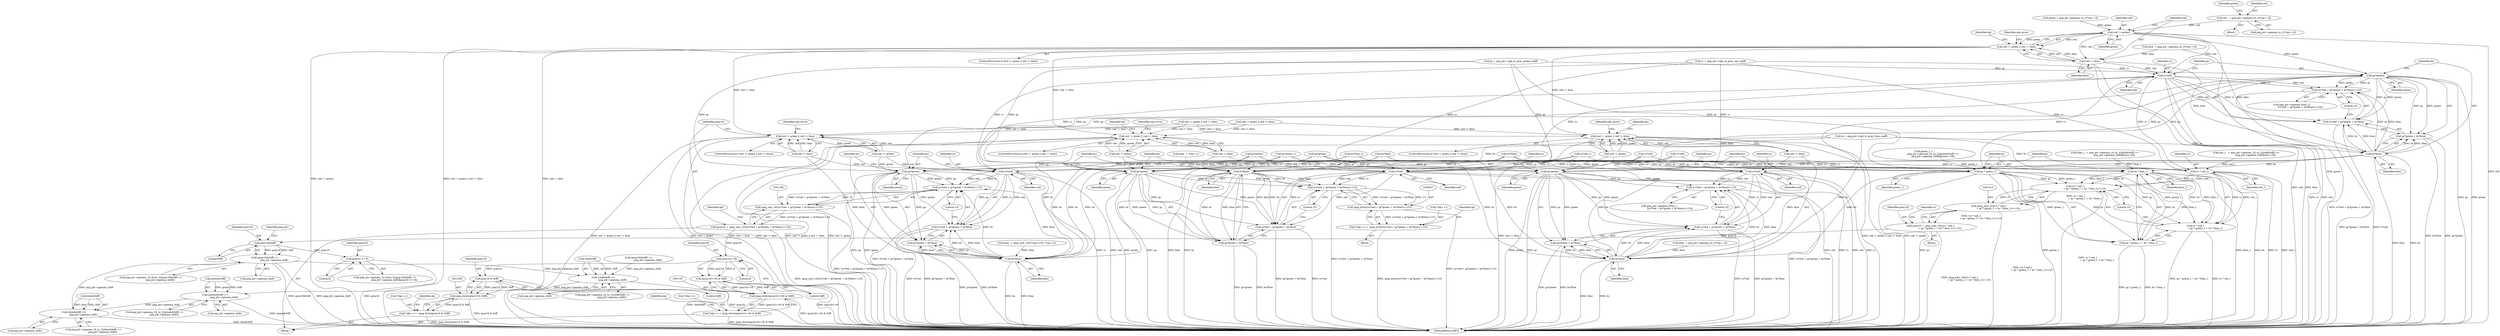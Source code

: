 digraph "0_Chrome_7f3d85b096f66870a15b37c2f40b219b2e292693_9@array" {
"1000190" [label="(Call,red   = png_ptr->gamma_to_1[*(sp++)])"];
"1000221" [label="(Call,red != green)"];
"1000220" [label="(Call,red != green || red != blue)"];
"1000745" [label="(Call,red != green || red != blue)"];
"1000822" [label="(Call,red != green || red != blue)"];
"1001155" [label="(Call,red != green || red != blue)"];
"1000224" [label="(Call,red != blue)"];
"1000241" [label="(Call,rc*red)"];
"1000239" [label="(Call,(rc*red + gc*green + bc*blue)>>15)"];
"1000240" [label="(Call,rc*red + gc*green + bc*blue)"];
"1000765" [label="(Call,rc*red)"];
"1000763" [label="(Call,(rc*red + gc*green + bc*blue)>>15)"];
"1000764" [label="(Call,rc*red + gc*green + bc*blue)"];
"1000840" [label="(Call,rc*red)"];
"1000838" [label="(Call,(rc*red + gc*green + bc*blue)>>15)"];
"1000836" [label="(Call,(png_byte)((rc*red + gc*green + bc*blue)>>15))"];
"1000832" [label="(Call,*(dp++) =  (png_byte)((rc*red + gc*green + bc*blue)>>15))"];
"1000839" [label="(Call,rc*red + gc*green + bc*blue)"];
"1001017" [label="(Call,rc * red_1)"];
"1001015" [label="(Call,(rc * red_1\n                         + gc * green_1 + bc * blue_1)>>15)"];
"1001013" [label="(Call,(png_uint_16)((rc * red_1\n                         + gc * green_1 + bc * blue_1)>>15))"];
"1001011" [label="(Call,gray16  = (png_uint_16)((rc * red_1\n                         + gc * green_1 + bc * blue_1)>>15))"];
"1001036" [label="(Call,gray16&0xff)"];
"1001035" [label="(Call,(gray16&0xff) >>\n                         png_ptr->gamma_shift)"];
"1000964" [label="(Call,(red&0xff) >>\n                         png_ptr->gamma_shift)"];
"1000982" [label="(Call,(green&0xff) >>\n                         png_ptr->gamma_shift)"];
"1001000" [label="(Call,(blue&0xff) >>\n                         png_ptr->gamma_shift)"];
"1001042" [label="(Call,gray16 >> 8)"];
"1001016" [label="(Call,rc * red_1\n                         + gc * green_1 + bc * blue_1)"];
"1001171" [label="(Call,rc*red)"];
"1001169" [label="(Call,(rc*red + gc*green + bc*blue)>>15)"];
"1001167" [label="(Call,(png_uint_16)((rc*red + gc*green + bc*blue)>>15))"];
"1001165" [label="(Call,gray16  = (png_uint_16)((rc*red + gc*green + bc*blue)>>15))"];
"1001189" [label="(Call,gray16>>8)"];
"1001188" [label="(Call,(gray16>>8) & 0xff)"];
"1001186" [label="(Call,(png_byte)((gray16>>8) & 0xff))"];
"1001182" [label="(Call,*(dp++) = (png_byte)((gray16>>8) & 0xff))"];
"1001199" [label="(Call,gray16 & 0xff)"];
"1001197" [label="(Call,(png_byte)(gray16 & 0xff))"];
"1001193" [label="(Call,*(dp++) = (png_byte)(gray16 & 0xff))"];
"1001170" [label="(Call,rc*red + gc*green + bc*blue)"];
"1000248" [label="(Call,bc*blue)"];
"1000244" [label="(Call,gc*green + bc*blue)"];
"1000772" [label="(Call,bc*blue)"];
"1000768" [label="(Call,gc*green + bc*blue)"];
"1000847" [label="(Call,bc*blue)"];
"1000843" [label="(Call,gc*green + bc*blue)"];
"1001024" [label="(Call,bc * blue_1)"];
"1001020" [label="(Call,gc * green_1 + bc * blue_1)"];
"1001178" [label="(Call,bc*blue)"];
"1001174" [label="(Call,gc*green + bc*blue)"];
"1000245" [label="(Call,gc*green)"];
"1000769" [label="(Call,gc*green)"];
"1000844" [label="(Call,gc*green)"];
"1001021" [label="(Call,gc * green_1)"];
"1001175" [label="(Call,gc*green)"];
"1000249" [label="(Identifier,bc)"];
"1000242" [label="(Identifier,rc)"];
"1000516" [label="(Call,(gray16&0xff) >>\n                         png_ptr->gamma_shift)"];
"1001039" [label="(Call,png_ptr->gamma_shift)"];
"1001191" [label="(Literal,8)"];
"1000839" [label="(Call,rc*red + gc*green + bc*blue)"];
"1000746" [label="(Call,red != green)"];
"1001026" [label="(Identifier,blue_1)"];
"1000764" [label="(Call,rc*red + gc*green + bc*blue)"];
"1000498" [label="(Call,rc*red_1)"];
"1000769" [label="(Call,gc*green)"];
"1001194" [label="(Call,*(dp++))"];
"1000854" [label="(Identifier,dp)"];
"1000190" [label="(Call,red   = png_ptr->gamma_to_1[*(sp++)])"];
"1000816" [label="(Call,blue  = *(sp++))"];
"1000821" [label="(ControlStructure,if (red != green || red != blue))"];
"1000835" [label="(Identifier,dp)"];
"1000848" [label="(Identifier,bc)"];
"1000225" [label="(Identifier,red)"];
"1001017" [label="(Call,rc * red_1)"];
"1000188" [label="(Block,)"];
"1001173" [label="(Identifier,red)"];
"1000753" [label="(Identifier,rgb_error)"];
"1001025" [label="(Identifier,bc)"];
"1001155" [label="(Call,red != green || red != blue)"];
"1000251" [label="(Literal,15)"];
"1001019" [label="(Identifier,red_1)"];
"1000638" [label="(Call,rc*red)"];
"1000201" [label="(Identifier,green)"];
"1000133" [label="(Call,gc = png_ptr->rgb_to_gray_green_coeff)"];
"1000139" [label="(Call,bc = png_ptr->rgb_to_gray_blue_coeff)"];
"1000759" [label="(Call,png_ptr->gamma_from_1\n                             [(rc*red + gc*green + bc*blue)>>15])"];
"1000968" [label="(Call,png_ptr->gamma_shift)"];
"1000986" [label="(Call,png_ptr->gamma_shift)"];
"1000955" [label="(Block,)"];
"1000505" [label="(Call,bc*blue_1)"];
"1001177" [label="(Identifier,green)"];
"1000256" [label="(Identifier,dp)"];
"1000219" [label="(ControlStructure,if (red != green || red != blue))"];
"1000964" [label="(Call,(red&0xff) >>\n                         png_ptr->gamma_shift)"];
"1000192" [label="(Call,png_ptr->gamma_to_1[*(sp++)])"];
"1001192" [label="(Literal,0xff)"];
"1000326" [label="(Call,bc*blue)"];
"1000240" [label="(Call,rc*red + gc*green + bc*blue)"];
"1000832" [label="(Call,*(dp++) =  (png_byte)((rc*red + gc*green + bc*blue)>>15))"];
"1000767" [label="(Identifier,red)"];
"1001018" [label="(Identifier,rc)"];
"1000838" [label="(Call,(rc*red + gc*green + bc*blue)>>15)"];
"1000222" [label="(Identifier,red)"];
"1000773" [label="(Identifier,bc)"];
"1000830" [label="(Identifier,rgb_error)"];
"1000802" [label="(Block,)"];
"1000745" [label="(Call,red != green || red != blue)"];
"1000245" [label="(Call,gc*green)"];
"1001156" [label="(Call,red != green)"];
"1001199" [label="(Call,gray16 & 0xff)"];
"1000826" [label="(Call,red != blue)"];
"1000226" [label="(Identifier,blue)"];
"1000844" [label="(Call,gc*green)"];
"1000840" [label="(Call,rc*red)"];
"1000775" [label="(Literal,15)"];
"1000957" [label="(Call,red_1   = png_ptr->gamma_16_to_1[(red&0xff) >>\n                         png_ptr->gamma_shift][red>>8])"];
"1001042" [label="(Call,gray16 >> 8)"];
"1001043" [label="(Identifier,gray16)"];
"1001197" [label="(Call,(png_byte)(gray16 & 0xff))"];
"1001178" [label="(Call,bc*blue)"];
"1000502" [label="(Call,gc*green_1)"];
"1001038" [label="(Literal,0xff)"];
"1001176" [label="(Identifier,gc)"];
"1001201" [label="(Literal,0xff)"];
"1000229" [label="(Identifier,rgb_error)"];
"1000223" [label="(Identifier,green)"];
"1001183" [label="(Call,*(dp++))"];
"1000983" [label="(Call,green&0xff)"];
"1001252" [label="(MethodReturn,RET)"];
"1001193" [label="(Call,*(dp++) = (png_byte)(gray16 & 0xff))"];
"1001023" [label="(Identifier,green_1)"];
"1001190" [label="(Identifier,gray16)"];
"1001172" [label="(Identifier,rc)"];
"1000982" [label="(Call,(green&0xff) >>\n                         png_ptr->gamma_shift)"];
"1001185" [label="(Identifier,dp)"];
"1001000" [label="(Call,(blue&0xff) >>\n                         png_ptr->gamma_shift)"];
"1000210" [label="(Call,blue  = png_ptr->gamma_to_1[*(sp++)])"];
"1000768" [label="(Call,gc*green + bc*blue)"];
"1001181" [label="(Literal,15)"];
"1001188" [label="(Call,(gray16>>8) & 0xff)"];
"1001036" [label="(Call,gray16&0xff)"];
"1000241" [label="(Call,rc*red)"];
"1000758" [label="(Identifier,dp)"];
"1001169" [label="(Call,(rc*red + gc*green + bc*blue)>>15)"];
"1000822" [label="(Call,red != green || red != blue)"];
"1001020" [label="(Call,gc * green_1 + bc * blue_1)"];
"1000842" [label="(Identifier,red)"];
"1000235" [label="(Call,png_ptr->gamma_from_1[\n                       (rc*red + gc*green + bc*blue)>>15])"];
"1000975" [label="(Call,green_1 =\n                         png_ptr->gamma_16_to_1[(green&0xff) >>\n                         png_ptr->gamma_shift][green>>8])"];
"1001179" [label="(Identifier,bc)"];
"1001037" [label="(Identifier,gray16)"];
"1000850" [label="(Literal,15)"];
"1000221" [label="(Call,red != green)"];
"1001196" [label="(Identifier,dp)"];
"1000763" [label="(Call,(rc*red + gc*green + bc*blue)>>15)"];
"1000319" [label="(Call,rc*red)"];
"1000833" [label="(Call,*(dp++))"];
"1000247" [label="(Identifier,green)"];
"1000841" [label="(Identifier,rc)"];
"1001001" [label="(Call,blue&0xff)"];
"1000735" [label="(Call,blue  = png_ptr->gamma_to_1[*(sp++)])"];
"1000845" [label="(Identifier,gc)"];
"1001154" [label="(ControlStructure,if (red != green || red != blue))"];
"1000965" [label="(Call,red&0xff)"];
"1000622" [label="(Call,red != green || red != blue)"];
"1000960" [label="(Call,png_ptr->gamma_16_to_1[(red&0xff) >>\n                         png_ptr->gamma_shift])"];
"1000772" [label="(Call,bc*blue)"];
"1001012" [label="(Identifier,gray16)"];
"1000765" [label="(Call,rc*red)"];
"1000642" [label="(Call,gc*green)"];
"1000843" [label="(Call,gc*green + bc*blue)"];
"1000770" [label="(Identifier,gc)"];
"1000847" [label="(Call,bc*blue)"];
"1001016" [label="(Call,rc * red_1\n                         + gc * green_1 + bc * blue_1)"];
"1000191" [label="(Identifier,red)"];
"1001163" [label="(Identifier,rgb_error)"];
"1000323" [label="(Call,gc*green)"];
"1000246" [label="(Identifier,gc)"];
"1000239" [label="(Call,(rc*red + gc*green + bc*blue)>>15)"];
"1000978" [label="(Call,png_ptr->gamma_16_to_1[(green&0xff) >>\n                         png_ptr->gamma_shift])"];
"1001011" [label="(Call,gray16  = (png_uint_16)((rc * red_1\n                         + gc * green_1 + bc * blue_1)>>15))"];
"1000744" [label="(ControlStructure,if (red != green || red != blue))"];
"1001186" [label="(Call,(png_byte)((gray16>>8) & 0xff))"];
"1001205" [label="(Identifier,dp)"];
"1001180" [label="(Identifier,blue)"];
"1001165" [label="(Call,gray16  = (png_uint_16)((rc*red + gc*green + bc*blue)>>15))"];
"1001030" [label="(Call,png_ptr->gamma_16_from_1[(gray16&0xff) >>\n                         png_ptr->gamma_shift][gray16 >> 8])"];
"1000749" [label="(Call,red != blue)"];
"1001166" [label="(Identifier,gray16)"];
"1001013" [label="(Call,(png_uint_16)((rc * red_1\n                         + gc * green_1 + bc * blue_1)>>15))"];
"1001200" [label="(Identifier,gray16)"];
"1000300" [label="(Call,red != green || red != blue)"];
"1001189" [label="(Call,gray16>>8)"];
"1001029" [label="(Identifier,w)"];
"1000224" [label="(Call,red != blue)"];
"1001024" [label="(Call,bc * blue_1)"];
"1001031" [label="(Call,png_ptr->gamma_16_from_1[(gray16&0xff) >>\n                         png_ptr->gamma_shift])"];
"1000244" [label="(Call,gc*green + bc*blue)"];
"1001138" [label="(Call,blue  = (png_uint_16)((*(sp)<<8) | *(sp+1)))"];
"1000846" [label="(Identifier,green)"];
"1000771" [label="(Identifier,green)"];
"1000996" [label="(Call,png_ptr->gamma_16_to_1[(blue&0xff) >>\n                         png_ptr->gamma_shift])"];
"1000248" [label="(Call,bc*blue)"];
"1000250" [label="(Identifier,blue)"];
"1001035" [label="(Call,(gray16&0xff) >>\n                         png_ptr->gamma_shift)"];
"1001021" [label="(Call,gc * green_1)"];
"1000823" [label="(Call,red != green)"];
"1001182" [label="(Call,*(dp++) = (png_byte)((gray16>>8) & 0xff))"];
"1001159" [label="(Call,red != blue)"];
"1001171" [label="(Call,rc*red)"];
"1000243" [label="(Identifier,red)"];
"1000127" [label="(Call,rc = png_ptr->rgb_to_gray_red_coeff)"];
"1001015" [label="(Call,(rc * red_1\n                         + gc * green_1 + bc * blue_1)>>15)"];
"1000849" [label="(Identifier,blue)"];
"1001101" [label="(Block,)"];
"1001175" [label="(Call,gc*green)"];
"1001170" [label="(Call,rc*red + gc*green + bc*blue)"];
"1001044" [label="(Literal,8)"];
"1000645" [label="(Call,bc*blue)"];
"1000220" [label="(Call,red != green || red != blue)"];
"1000836" [label="(Call,(png_byte)((rc*red + gc*green + bc*blue)>>15))"];
"1000774" [label="(Identifier,blue)"];
"1000993" [label="(Call,blue_1  = png_ptr->gamma_16_to_1[(blue&0xff) >>\n                         png_ptr->gamma_shift][blue>>8])"];
"1001027" [label="(Literal,15)"];
"1001040" [label="(Identifier,png_ptr)"];
"1001004" [label="(Call,png_ptr->gamma_shift)"];
"1001022" [label="(Identifier,gc)"];
"1001167" [label="(Call,(png_uint_16)((rc*red + gc*green + bc*blue)>>15))"];
"1001174" [label="(Call,gc*green + bc*blue)"];
"1000200" [label="(Call,green = png_ptr->gamma_to_1[*(sp++)])"];
"1000766" [label="(Identifier,rc)"];
"1000190" -> "1000188"  [label="AST: "];
"1000190" -> "1000192"  [label="CFG: "];
"1000191" -> "1000190"  [label="AST: "];
"1000192" -> "1000190"  [label="AST: "];
"1000201" -> "1000190"  [label="CFG: "];
"1000190" -> "1000221"  [label="DDG: red"];
"1000221" -> "1000220"  [label="AST: "];
"1000221" -> "1000223"  [label="CFG: "];
"1000222" -> "1000221"  [label="AST: "];
"1000223" -> "1000221"  [label="AST: "];
"1000225" -> "1000221"  [label="CFG: "];
"1000220" -> "1000221"  [label="CFG: "];
"1000221" -> "1001252"  [label="DDG: green"];
"1000221" -> "1001252"  [label="DDG: red"];
"1000221" -> "1000220"  [label="DDG: red"];
"1000221" -> "1000220"  [label="DDG: green"];
"1000200" -> "1000221"  [label="DDG: green"];
"1000221" -> "1000224"  [label="DDG: red"];
"1000221" -> "1000241"  [label="DDG: red"];
"1000221" -> "1000245"  [label="DDG: green"];
"1000220" -> "1000219"  [label="AST: "];
"1000220" -> "1000224"  [label="CFG: "];
"1000224" -> "1000220"  [label="AST: "];
"1000229" -> "1000220"  [label="CFG: "];
"1000256" -> "1000220"  [label="CFG: "];
"1000220" -> "1001252"  [label="DDG: red != green"];
"1000220" -> "1001252"  [label="DDG: red != green || red != blue"];
"1000220" -> "1001252"  [label="DDG: red != blue"];
"1000224" -> "1000220"  [label="DDG: red"];
"1000224" -> "1000220"  [label="DDG: blue"];
"1000220" -> "1000745"  [label="DDG: red != blue"];
"1000220" -> "1000822"  [label="DDG: red != blue"];
"1000220" -> "1001155"  [label="DDG: red != blue"];
"1000745" -> "1000744"  [label="AST: "];
"1000745" -> "1000746"  [label="CFG: "];
"1000745" -> "1000749"  [label="CFG: "];
"1000746" -> "1000745"  [label="AST: "];
"1000749" -> "1000745"  [label="AST: "];
"1000753" -> "1000745"  [label="CFG: "];
"1000758" -> "1000745"  [label="CFG: "];
"1000745" -> "1001252"  [label="DDG: red != green || red != blue"];
"1000745" -> "1001252"  [label="DDG: red != green"];
"1000745" -> "1001252"  [label="DDG: red != blue"];
"1000746" -> "1000745"  [label="DDG: red"];
"1000746" -> "1000745"  [label="DDG: green"];
"1000749" -> "1000745"  [label="DDG: red"];
"1000749" -> "1000745"  [label="DDG: blue"];
"1000622" -> "1000745"  [label="DDG: red != blue"];
"1000300" -> "1000745"  [label="DDG: red != blue"];
"1000822" -> "1000821"  [label="AST: "];
"1000822" -> "1000823"  [label="CFG: "];
"1000822" -> "1000826"  [label="CFG: "];
"1000823" -> "1000822"  [label="AST: "];
"1000826" -> "1000822"  [label="AST: "];
"1000830" -> "1000822"  [label="CFG: "];
"1000835" -> "1000822"  [label="CFG: "];
"1000822" -> "1001252"  [label="DDG: red != green"];
"1000822" -> "1001252"  [label="DDG: red != blue"];
"1000822" -> "1001252"  [label="DDG: red != green || red != blue"];
"1000823" -> "1000822"  [label="DDG: red"];
"1000823" -> "1000822"  [label="DDG: green"];
"1000826" -> "1000822"  [label="DDG: red"];
"1000826" -> "1000822"  [label="DDG: blue"];
"1000622" -> "1000822"  [label="DDG: red != blue"];
"1000300" -> "1000822"  [label="DDG: red != blue"];
"1001155" -> "1001154"  [label="AST: "];
"1001155" -> "1001156"  [label="CFG: "];
"1001155" -> "1001159"  [label="CFG: "];
"1001156" -> "1001155"  [label="AST: "];
"1001159" -> "1001155"  [label="AST: "];
"1001163" -> "1001155"  [label="CFG: "];
"1001166" -> "1001155"  [label="CFG: "];
"1001155" -> "1001252"  [label="DDG: red != green || red != blue"];
"1001155" -> "1001252"  [label="DDG: red != green"];
"1001155" -> "1001252"  [label="DDG: red != blue"];
"1001156" -> "1001155"  [label="DDG: red"];
"1001156" -> "1001155"  [label="DDG: green"];
"1000622" -> "1001155"  [label="DDG: red != blue"];
"1000300" -> "1001155"  [label="DDG: red != blue"];
"1001159" -> "1001155"  [label="DDG: red"];
"1001159" -> "1001155"  [label="DDG: blue"];
"1000224" -> "1000226"  [label="CFG: "];
"1000225" -> "1000224"  [label="AST: "];
"1000226" -> "1000224"  [label="AST: "];
"1000224" -> "1001252"  [label="DDG: red"];
"1000224" -> "1001252"  [label="DDG: blue"];
"1000210" -> "1000224"  [label="DDG: blue"];
"1000224" -> "1000241"  [label="DDG: red"];
"1000224" -> "1000248"  [label="DDG: blue"];
"1000241" -> "1000240"  [label="AST: "];
"1000241" -> "1000243"  [label="CFG: "];
"1000242" -> "1000241"  [label="AST: "];
"1000243" -> "1000241"  [label="AST: "];
"1000246" -> "1000241"  [label="CFG: "];
"1000241" -> "1001252"  [label="DDG: rc"];
"1000241" -> "1001252"  [label="DDG: red"];
"1000241" -> "1000239"  [label="DDG: rc"];
"1000241" -> "1000239"  [label="DDG: red"];
"1000241" -> "1000240"  [label="DDG: rc"];
"1000241" -> "1000240"  [label="DDG: red"];
"1000127" -> "1000241"  [label="DDG: rc"];
"1000241" -> "1000765"  [label="DDG: rc"];
"1000241" -> "1000840"  [label="DDG: rc"];
"1000241" -> "1001017"  [label="DDG: rc"];
"1000241" -> "1001171"  [label="DDG: rc"];
"1000239" -> "1000235"  [label="AST: "];
"1000239" -> "1000251"  [label="CFG: "];
"1000240" -> "1000239"  [label="AST: "];
"1000251" -> "1000239"  [label="AST: "];
"1000235" -> "1000239"  [label="CFG: "];
"1000239" -> "1001252"  [label="DDG: rc*red + gc*green + bc*blue"];
"1000245" -> "1000239"  [label="DDG: gc"];
"1000245" -> "1000239"  [label="DDG: green"];
"1000248" -> "1000239"  [label="DDG: bc"];
"1000248" -> "1000239"  [label="DDG: blue"];
"1000240" -> "1000244"  [label="CFG: "];
"1000244" -> "1000240"  [label="AST: "];
"1000251" -> "1000240"  [label="CFG: "];
"1000240" -> "1001252"  [label="DDG: gc*green + bc*blue"];
"1000240" -> "1001252"  [label="DDG: rc*red"];
"1000245" -> "1000240"  [label="DDG: gc"];
"1000245" -> "1000240"  [label="DDG: green"];
"1000248" -> "1000240"  [label="DDG: bc"];
"1000248" -> "1000240"  [label="DDG: blue"];
"1000765" -> "1000764"  [label="AST: "];
"1000765" -> "1000767"  [label="CFG: "];
"1000766" -> "1000765"  [label="AST: "];
"1000767" -> "1000765"  [label="AST: "];
"1000770" -> "1000765"  [label="CFG: "];
"1000765" -> "1001252"  [label="DDG: red"];
"1000765" -> "1001252"  [label="DDG: rc"];
"1000765" -> "1000763"  [label="DDG: rc"];
"1000765" -> "1000763"  [label="DDG: red"];
"1000765" -> "1000764"  [label="DDG: rc"];
"1000765" -> "1000764"  [label="DDG: red"];
"1000638" -> "1000765"  [label="DDG: rc"];
"1000498" -> "1000765"  [label="DDG: rc"];
"1000127" -> "1000765"  [label="DDG: rc"];
"1000319" -> "1000765"  [label="DDG: rc"];
"1000746" -> "1000765"  [label="DDG: red"];
"1000749" -> "1000765"  [label="DDG: red"];
"1000763" -> "1000759"  [label="AST: "];
"1000763" -> "1000775"  [label="CFG: "];
"1000764" -> "1000763"  [label="AST: "];
"1000775" -> "1000763"  [label="AST: "];
"1000759" -> "1000763"  [label="CFG: "];
"1000763" -> "1001252"  [label="DDG: rc*red + gc*green + bc*blue"];
"1000769" -> "1000763"  [label="DDG: gc"];
"1000769" -> "1000763"  [label="DDG: green"];
"1000772" -> "1000763"  [label="DDG: bc"];
"1000772" -> "1000763"  [label="DDG: blue"];
"1000764" -> "1000768"  [label="CFG: "];
"1000768" -> "1000764"  [label="AST: "];
"1000775" -> "1000764"  [label="CFG: "];
"1000764" -> "1001252"  [label="DDG: rc*red"];
"1000764" -> "1001252"  [label="DDG: gc*green + bc*blue"];
"1000769" -> "1000764"  [label="DDG: gc"];
"1000769" -> "1000764"  [label="DDG: green"];
"1000772" -> "1000764"  [label="DDG: bc"];
"1000772" -> "1000764"  [label="DDG: blue"];
"1000840" -> "1000839"  [label="AST: "];
"1000840" -> "1000842"  [label="CFG: "];
"1000841" -> "1000840"  [label="AST: "];
"1000842" -> "1000840"  [label="AST: "];
"1000845" -> "1000840"  [label="CFG: "];
"1000840" -> "1001252"  [label="DDG: red"];
"1000840" -> "1001252"  [label="DDG: rc"];
"1000840" -> "1000838"  [label="DDG: rc"];
"1000840" -> "1000838"  [label="DDG: red"];
"1000840" -> "1000839"  [label="DDG: rc"];
"1000840" -> "1000839"  [label="DDG: red"];
"1000638" -> "1000840"  [label="DDG: rc"];
"1000498" -> "1000840"  [label="DDG: rc"];
"1000127" -> "1000840"  [label="DDG: rc"];
"1000319" -> "1000840"  [label="DDG: rc"];
"1000826" -> "1000840"  [label="DDG: red"];
"1000823" -> "1000840"  [label="DDG: red"];
"1000838" -> "1000836"  [label="AST: "];
"1000838" -> "1000850"  [label="CFG: "];
"1000839" -> "1000838"  [label="AST: "];
"1000850" -> "1000838"  [label="AST: "];
"1000836" -> "1000838"  [label="CFG: "];
"1000838" -> "1001252"  [label="DDG: rc*red + gc*green + bc*blue"];
"1000838" -> "1000836"  [label="DDG: rc*red + gc*green + bc*blue"];
"1000838" -> "1000836"  [label="DDG: 15"];
"1000844" -> "1000838"  [label="DDG: gc"];
"1000844" -> "1000838"  [label="DDG: green"];
"1000847" -> "1000838"  [label="DDG: bc"];
"1000847" -> "1000838"  [label="DDG: blue"];
"1000836" -> "1000832"  [label="AST: "];
"1000837" -> "1000836"  [label="AST: "];
"1000832" -> "1000836"  [label="CFG: "];
"1000836" -> "1001252"  [label="DDG: (rc*red + gc*green + bc*blue)>>15"];
"1000836" -> "1000832"  [label="DDG: (rc*red + gc*green + bc*blue)>>15"];
"1000832" -> "1000802"  [label="AST: "];
"1000833" -> "1000832"  [label="AST: "];
"1000854" -> "1000832"  [label="CFG: "];
"1000832" -> "1001252"  [label="DDG: (png_byte)((rc*red + gc*green + bc*blue)>>15)"];
"1000839" -> "1000843"  [label="CFG: "];
"1000843" -> "1000839"  [label="AST: "];
"1000850" -> "1000839"  [label="CFG: "];
"1000839" -> "1001252"  [label="DDG: gc*green + bc*blue"];
"1000839" -> "1001252"  [label="DDG: rc*red"];
"1000844" -> "1000839"  [label="DDG: gc"];
"1000844" -> "1000839"  [label="DDG: green"];
"1000847" -> "1000839"  [label="DDG: bc"];
"1000847" -> "1000839"  [label="DDG: blue"];
"1001017" -> "1001016"  [label="AST: "];
"1001017" -> "1001019"  [label="CFG: "];
"1001018" -> "1001017"  [label="AST: "];
"1001019" -> "1001017"  [label="AST: "];
"1001022" -> "1001017"  [label="CFG: "];
"1001017" -> "1001252"  [label="DDG: rc"];
"1001017" -> "1001252"  [label="DDG: red_1"];
"1001017" -> "1001015"  [label="DDG: rc"];
"1001017" -> "1001015"  [label="DDG: red_1"];
"1001017" -> "1001016"  [label="DDG: rc"];
"1001017" -> "1001016"  [label="DDG: red_1"];
"1000638" -> "1001017"  [label="DDG: rc"];
"1000498" -> "1001017"  [label="DDG: rc"];
"1000127" -> "1001017"  [label="DDG: rc"];
"1000319" -> "1001017"  [label="DDG: rc"];
"1000957" -> "1001017"  [label="DDG: red_1"];
"1001015" -> "1001013"  [label="AST: "];
"1001015" -> "1001027"  [label="CFG: "];
"1001016" -> "1001015"  [label="AST: "];
"1001027" -> "1001015"  [label="AST: "];
"1001013" -> "1001015"  [label="CFG: "];
"1001015" -> "1001252"  [label="DDG: rc * red_1\n                         + gc * green_1 + bc * blue_1"];
"1001015" -> "1001013"  [label="DDG: rc * red_1\n                         + gc * green_1 + bc * blue_1"];
"1001015" -> "1001013"  [label="DDG: 15"];
"1001021" -> "1001015"  [label="DDG: gc"];
"1001021" -> "1001015"  [label="DDG: green_1"];
"1001024" -> "1001015"  [label="DDG: bc"];
"1001024" -> "1001015"  [label="DDG: blue_1"];
"1001013" -> "1001011"  [label="AST: "];
"1001014" -> "1001013"  [label="AST: "];
"1001011" -> "1001013"  [label="CFG: "];
"1001013" -> "1001252"  [label="DDG: (rc * red_1\n                         + gc * green_1 + bc * blue_1)>>15"];
"1001013" -> "1001011"  [label="DDG: (rc * red_1\n                         + gc * green_1 + bc * blue_1)>>15"];
"1001011" -> "1000955"  [label="AST: "];
"1001012" -> "1001011"  [label="AST: "];
"1001029" -> "1001011"  [label="CFG: "];
"1001011" -> "1001252"  [label="DDG: (png_uint_16)((rc * red_1\n                         + gc * green_1 + bc * blue_1)>>15)"];
"1001011" -> "1001036"  [label="DDG: gray16"];
"1001036" -> "1001035"  [label="AST: "];
"1001036" -> "1001038"  [label="CFG: "];
"1001037" -> "1001036"  [label="AST: "];
"1001038" -> "1001036"  [label="AST: "];
"1001040" -> "1001036"  [label="CFG: "];
"1001036" -> "1001035"  [label="DDG: gray16"];
"1001036" -> "1001035"  [label="DDG: 0xff"];
"1001036" -> "1001042"  [label="DDG: gray16"];
"1001035" -> "1001031"  [label="AST: "];
"1001035" -> "1001039"  [label="CFG: "];
"1001039" -> "1001035"  [label="AST: "];
"1001031" -> "1001035"  [label="CFG: "];
"1001035" -> "1001252"  [label="DDG: gray16&0xff"];
"1001035" -> "1001252"  [label="DDG: png_ptr->gamma_shift"];
"1001035" -> "1000964"  [label="DDG: png_ptr->gamma_shift"];
"1001000" -> "1001035"  [label="DDG: png_ptr->gamma_shift"];
"1000964" -> "1000960"  [label="AST: "];
"1000964" -> "1000968"  [label="CFG: "];
"1000965" -> "1000964"  [label="AST: "];
"1000968" -> "1000964"  [label="AST: "];
"1000960" -> "1000964"  [label="CFG: "];
"1000964" -> "1001252"  [label="DDG: red&0xff"];
"1000965" -> "1000964"  [label="DDG: red"];
"1000965" -> "1000964"  [label="DDG: 0xff"];
"1000516" -> "1000964"  [label="DDG: png_ptr->gamma_shift"];
"1000964" -> "1000982"  [label="DDG: png_ptr->gamma_shift"];
"1000982" -> "1000978"  [label="AST: "];
"1000982" -> "1000986"  [label="CFG: "];
"1000983" -> "1000982"  [label="AST: "];
"1000986" -> "1000982"  [label="AST: "];
"1000978" -> "1000982"  [label="CFG: "];
"1000982" -> "1001252"  [label="DDG: green&0xff"];
"1000983" -> "1000982"  [label="DDG: green"];
"1000983" -> "1000982"  [label="DDG: 0xff"];
"1000982" -> "1001000"  [label="DDG: png_ptr->gamma_shift"];
"1001000" -> "1000996"  [label="AST: "];
"1001000" -> "1001004"  [label="CFG: "];
"1001001" -> "1001000"  [label="AST: "];
"1001004" -> "1001000"  [label="AST: "];
"1000996" -> "1001000"  [label="CFG: "];
"1001000" -> "1001252"  [label="DDG: blue&0xff"];
"1001001" -> "1001000"  [label="DDG: blue"];
"1001001" -> "1001000"  [label="DDG: 0xff"];
"1001042" -> "1001030"  [label="AST: "];
"1001042" -> "1001044"  [label="CFG: "];
"1001043" -> "1001042"  [label="AST: "];
"1001044" -> "1001042"  [label="AST: "];
"1001030" -> "1001042"  [label="CFG: "];
"1001042" -> "1001252"  [label="DDG: gray16"];
"1001016" -> "1001020"  [label="CFG: "];
"1001020" -> "1001016"  [label="AST: "];
"1001027" -> "1001016"  [label="CFG: "];
"1001016" -> "1001252"  [label="DDG: gc * green_1 + bc * blue_1"];
"1001016" -> "1001252"  [label="DDG: rc * red_1"];
"1001021" -> "1001016"  [label="DDG: gc"];
"1001021" -> "1001016"  [label="DDG: green_1"];
"1001024" -> "1001016"  [label="DDG: bc"];
"1001024" -> "1001016"  [label="DDG: blue_1"];
"1001171" -> "1001170"  [label="AST: "];
"1001171" -> "1001173"  [label="CFG: "];
"1001172" -> "1001171"  [label="AST: "];
"1001173" -> "1001171"  [label="AST: "];
"1001176" -> "1001171"  [label="CFG: "];
"1001171" -> "1001252"  [label="DDG: rc"];
"1001171" -> "1001252"  [label="DDG: red"];
"1001171" -> "1001169"  [label="DDG: rc"];
"1001171" -> "1001169"  [label="DDG: red"];
"1001171" -> "1001170"  [label="DDG: rc"];
"1001171" -> "1001170"  [label="DDG: red"];
"1000638" -> "1001171"  [label="DDG: rc"];
"1000498" -> "1001171"  [label="DDG: rc"];
"1000127" -> "1001171"  [label="DDG: rc"];
"1000319" -> "1001171"  [label="DDG: rc"];
"1001159" -> "1001171"  [label="DDG: red"];
"1001156" -> "1001171"  [label="DDG: red"];
"1001169" -> "1001167"  [label="AST: "];
"1001169" -> "1001181"  [label="CFG: "];
"1001170" -> "1001169"  [label="AST: "];
"1001181" -> "1001169"  [label="AST: "];
"1001167" -> "1001169"  [label="CFG: "];
"1001169" -> "1001252"  [label="DDG: rc*red + gc*green + bc*blue"];
"1001169" -> "1001167"  [label="DDG: rc*red + gc*green + bc*blue"];
"1001169" -> "1001167"  [label="DDG: 15"];
"1001175" -> "1001169"  [label="DDG: gc"];
"1001175" -> "1001169"  [label="DDG: green"];
"1001178" -> "1001169"  [label="DDG: bc"];
"1001178" -> "1001169"  [label="DDG: blue"];
"1001167" -> "1001165"  [label="AST: "];
"1001168" -> "1001167"  [label="AST: "];
"1001165" -> "1001167"  [label="CFG: "];
"1001167" -> "1001252"  [label="DDG: (rc*red + gc*green + bc*blue)>>15"];
"1001167" -> "1001165"  [label="DDG: (rc*red + gc*green + bc*blue)>>15"];
"1001165" -> "1001101"  [label="AST: "];
"1001166" -> "1001165"  [label="AST: "];
"1001185" -> "1001165"  [label="CFG: "];
"1001165" -> "1001252"  [label="DDG: (png_uint_16)((rc*red + gc*green + bc*blue)>>15)"];
"1001165" -> "1001189"  [label="DDG: gray16"];
"1001189" -> "1001188"  [label="AST: "];
"1001189" -> "1001191"  [label="CFG: "];
"1001190" -> "1001189"  [label="AST: "];
"1001191" -> "1001189"  [label="AST: "];
"1001192" -> "1001189"  [label="CFG: "];
"1001189" -> "1001188"  [label="DDG: gray16"];
"1001189" -> "1001188"  [label="DDG: 8"];
"1001189" -> "1001199"  [label="DDG: gray16"];
"1001188" -> "1001186"  [label="AST: "];
"1001188" -> "1001192"  [label="CFG: "];
"1001192" -> "1001188"  [label="AST: "];
"1001186" -> "1001188"  [label="CFG: "];
"1001188" -> "1001252"  [label="DDG: gray16>>8"];
"1001188" -> "1001186"  [label="DDG: gray16>>8"];
"1001188" -> "1001186"  [label="DDG: 0xff"];
"1001186" -> "1001182"  [label="AST: "];
"1001187" -> "1001186"  [label="AST: "];
"1001182" -> "1001186"  [label="CFG: "];
"1001186" -> "1001252"  [label="DDG: (gray16>>8) & 0xff"];
"1001186" -> "1001182"  [label="DDG: (gray16>>8) & 0xff"];
"1001182" -> "1001101"  [label="AST: "];
"1001183" -> "1001182"  [label="AST: "];
"1001196" -> "1001182"  [label="CFG: "];
"1001182" -> "1001252"  [label="DDG: (png_byte)((gray16>>8) & 0xff)"];
"1001199" -> "1001197"  [label="AST: "];
"1001199" -> "1001201"  [label="CFG: "];
"1001200" -> "1001199"  [label="AST: "];
"1001201" -> "1001199"  [label="AST: "];
"1001197" -> "1001199"  [label="CFG: "];
"1001199" -> "1001252"  [label="DDG: gray16"];
"1001199" -> "1001197"  [label="DDG: gray16"];
"1001199" -> "1001197"  [label="DDG: 0xff"];
"1001197" -> "1001193"  [label="AST: "];
"1001198" -> "1001197"  [label="AST: "];
"1001193" -> "1001197"  [label="CFG: "];
"1001197" -> "1001252"  [label="DDG: gray16 & 0xff"];
"1001197" -> "1001193"  [label="DDG: gray16 & 0xff"];
"1001193" -> "1001101"  [label="AST: "];
"1001194" -> "1001193"  [label="AST: "];
"1001205" -> "1001193"  [label="CFG: "];
"1001193" -> "1001252"  [label="DDG: (png_byte)(gray16 & 0xff)"];
"1001170" -> "1001174"  [label="CFG: "];
"1001174" -> "1001170"  [label="AST: "];
"1001181" -> "1001170"  [label="CFG: "];
"1001170" -> "1001252"  [label="DDG: gc*green + bc*blue"];
"1001170" -> "1001252"  [label="DDG: rc*red"];
"1001175" -> "1001170"  [label="DDG: gc"];
"1001175" -> "1001170"  [label="DDG: green"];
"1001178" -> "1001170"  [label="DDG: bc"];
"1001178" -> "1001170"  [label="DDG: blue"];
"1000248" -> "1000244"  [label="AST: "];
"1000248" -> "1000250"  [label="CFG: "];
"1000249" -> "1000248"  [label="AST: "];
"1000250" -> "1000248"  [label="AST: "];
"1000244" -> "1000248"  [label="CFG: "];
"1000248" -> "1001252"  [label="DDG: blue"];
"1000248" -> "1001252"  [label="DDG: bc"];
"1000248" -> "1000244"  [label="DDG: bc"];
"1000248" -> "1000244"  [label="DDG: blue"];
"1000139" -> "1000248"  [label="DDG: bc"];
"1000210" -> "1000248"  [label="DDG: blue"];
"1000248" -> "1000772"  [label="DDG: bc"];
"1000248" -> "1000847"  [label="DDG: bc"];
"1000248" -> "1001024"  [label="DDG: bc"];
"1000248" -> "1001178"  [label="DDG: bc"];
"1000245" -> "1000244"  [label="AST: "];
"1000244" -> "1001252"  [label="DDG: bc*blue"];
"1000244" -> "1001252"  [label="DDG: gc*green"];
"1000245" -> "1000244"  [label="DDG: gc"];
"1000245" -> "1000244"  [label="DDG: green"];
"1000772" -> "1000768"  [label="AST: "];
"1000772" -> "1000774"  [label="CFG: "];
"1000773" -> "1000772"  [label="AST: "];
"1000774" -> "1000772"  [label="AST: "];
"1000768" -> "1000772"  [label="CFG: "];
"1000772" -> "1001252"  [label="DDG: bc"];
"1000772" -> "1001252"  [label="DDG: blue"];
"1000772" -> "1000768"  [label="DDG: bc"];
"1000772" -> "1000768"  [label="DDG: blue"];
"1000645" -> "1000772"  [label="DDG: bc"];
"1000505" -> "1000772"  [label="DDG: bc"];
"1000139" -> "1000772"  [label="DDG: bc"];
"1000326" -> "1000772"  [label="DDG: bc"];
"1000749" -> "1000772"  [label="DDG: blue"];
"1000735" -> "1000772"  [label="DDG: blue"];
"1000769" -> "1000768"  [label="AST: "];
"1000768" -> "1001252"  [label="DDG: gc*green"];
"1000768" -> "1001252"  [label="DDG: bc*blue"];
"1000769" -> "1000768"  [label="DDG: gc"];
"1000769" -> "1000768"  [label="DDG: green"];
"1000847" -> "1000843"  [label="AST: "];
"1000847" -> "1000849"  [label="CFG: "];
"1000848" -> "1000847"  [label="AST: "];
"1000849" -> "1000847"  [label="AST: "];
"1000843" -> "1000847"  [label="CFG: "];
"1000847" -> "1001252"  [label="DDG: blue"];
"1000847" -> "1001252"  [label="DDG: bc"];
"1000847" -> "1000843"  [label="DDG: bc"];
"1000847" -> "1000843"  [label="DDG: blue"];
"1000645" -> "1000847"  [label="DDG: bc"];
"1000505" -> "1000847"  [label="DDG: bc"];
"1000139" -> "1000847"  [label="DDG: bc"];
"1000326" -> "1000847"  [label="DDG: bc"];
"1000816" -> "1000847"  [label="DDG: blue"];
"1000826" -> "1000847"  [label="DDG: blue"];
"1000844" -> "1000843"  [label="AST: "];
"1000843" -> "1001252"  [label="DDG: gc*green"];
"1000843" -> "1001252"  [label="DDG: bc*blue"];
"1000844" -> "1000843"  [label="DDG: gc"];
"1000844" -> "1000843"  [label="DDG: green"];
"1001024" -> "1001020"  [label="AST: "];
"1001024" -> "1001026"  [label="CFG: "];
"1001025" -> "1001024"  [label="AST: "];
"1001026" -> "1001024"  [label="AST: "];
"1001020" -> "1001024"  [label="CFG: "];
"1001024" -> "1001252"  [label="DDG: blue_1"];
"1001024" -> "1001252"  [label="DDG: bc"];
"1001024" -> "1001020"  [label="DDG: bc"];
"1001024" -> "1001020"  [label="DDG: blue_1"];
"1000645" -> "1001024"  [label="DDG: bc"];
"1000505" -> "1001024"  [label="DDG: bc"];
"1000139" -> "1001024"  [label="DDG: bc"];
"1000326" -> "1001024"  [label="DDG: bc"];
"1000993" -> "1001024"  [label="DDG: blue_1"];
"1001021" -> "1001020"  [label="AST: "];
"1001020" -> "1001252"  [label="DDG: bc * blue_1"];
"1001020" -> "1001252"  [label="DDG: gc * green_1"];
"1001021" -> "1001020"  [label="DDG: gc"];
"1001021" -> "1001020"  [label="DDG: green_1"];
"1001178" -> "1001174"  [label="AST: "];
"1001178" -> "1001180"  [label="CFG: "];
"1001179" -> "1001178"  [label="AST: "];
"1001180" -> "1001178"  [label="AST: "];
"1001174" -> "1001178"  [label="CFG: "];
"1001178" -> "1001252"  [label="DDG: bc"];
"1001178" -> "1001252"  [label="DDG: blue"];
"1001178" -> "1001174"  [label="DDG: bc"];
"1001178" -> "1001174"  [label="DDG: blue"];
"1000645" -> "1001178"  [label="DDG: bc"];
"1000505" -> "1001178"  [label="DDG: bc"];
"1000139" -> "1001178"  [label="DDG: bc"];
"1000326" -> "1001178"  [label="DDG: bc"];
"1001138" -> "1001178"  [label="DDG: blue"];
"1001159" -> "1001178"  [label="DDG: blue"];
"1001175" -> "1001174"  [label="AST: "];
"1001174" -> "1001252"  [label="DDG: bc*blue"];
"1001174" -> "1001252"  [label="DDG: gc*green"];
"1001175" -> "1001174"  [label="DDG: gc"];
"1001175" -> "1001174"  [label="DDG: green"];
"1000245" -> "1000247"  [label="CFG: "];
"1000246" -> "1000245"  [label="AST: "];
"1000247" -> "1000245"  [label="AST: "];
"1000249" -> "1000245"  [label="CFG: "];
"1000245" -> "1001252"  [label="DDG: gc"];
"1000245" -> "1001252"  [label="DDG: green"];
"1000133" -> "1000245"  [label="DDG: gc"];
"1000245" -> "1000769"  [label="DDG: gc"];
"1000245" -> "1000844"  [label="DDG: gc"];
"1000245" -> "1001021"  [label="DDG: gc"];
"1000245" -> "1001175"  [label="DDG: gc"];
"1000769" -> "1000771"  [label="CFG: "];
"1000770" -> "1000769"  [label="AST: "];
"1000771" -> "1000769"  [label="AST: "];
"1000773" -> "1000769"  [label="CFG: "];
"1000769" -> "1001252"  [label="DDG: gc"];
"1000769" -> "1001252"  [label="DDG: green"];
"1000642" -> "1000769"  [label="DDG: gc"];
"1000502" -> "1000769"  [label="DDG: gc"];
"1000133" -> "1000769"  [label="DDG: gc"];
"1000323" -> "1000769"  [label="DDG: gc"];
"1000746" -> "1000769"  [label="DDG: green"];
"1000844" -> "1000846"  [label="CFG: "];
"1000845" -> "1000844"  [label="AST: "];
"1000846" -> "1000844"  [label="AST: "];
"1000848" -> "1000844"  [label="CFG: "];
"1000844" -> "1001252"  [label="DDG: green"];
"1000844" -> "1001252"  [label="DDG: gc"];
"1000642" -> "1000844"  [label="DDG: gc"];
"1000502" -> "1000844"  [label="DDG: gc"];
"1000133" -> "1000844"  [label="DDG: gc"];
"1000323" -> "1000844"  [label="DDG: gc"];
"1000823" -> "1000844"  [label="DDG: green"];
"1001021" -> "1001023"  [label="CFG: "];
"1001022" -> "1001021"  [label="AST: "];
"1001023" -> "1001021"  [label="AST: "];
"1001025" -> "1001021"  [label="CFG: "];
"1001021" -> "1001252"  [label="DDG: green_1"];
"1001021" -> "1001252"  [label="DDG: gc"];
"1000642" -> "1001021"  [label="DDG: gc"];
"1000502" -> "1001021"  [label="DDG: gc"];
"1000133" -> "1001021"  [label="DDG: gc"];
"1000323" -> "1001021"  [label="DDG: gc"];
"1000975" -> "1001021"  [label="DDG: green_1"];
"1001175" -> "1001177"  [label="CFG: "];
"1001176" -> "1001175"  [label="AST: "];
"1001177" -> "1001175"  [label="AST: "];
"1001179" -> "1001175"  [label="CFG: "];
"1001175" -> "1001252"  [label="DDG: gc"];
"1001175" -> "1001252"  [label="DDG: green"];
"1000642" -> "1001175"  [label="DDG: gc"];
"1000502" -> "1001175"  [label="DDG: gc"];
"1000133" -> "1001175"  [label="DDG: gc"];
"1000323" -> "1001175"  [label="DDG: gc"];
"1001156" -> "1001175"  [label="DDG: green"];
}
